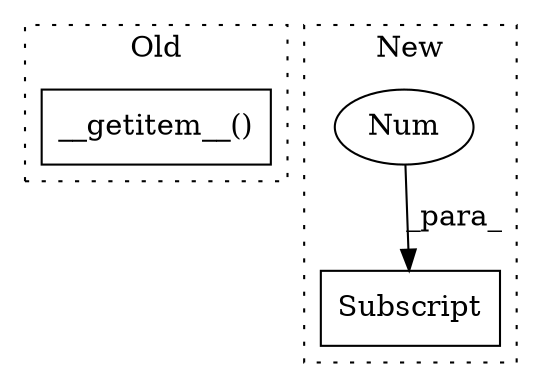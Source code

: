 digraph G {
subgraph cluster0 {
1 [label="__getitem__()" a="75" s="1571,1596" l="24,1" shape="box"];
label = "Old";
style="dotted";
}
subgraph cluster1 {
2 [label="Subscript" a="63" s="1216,0" l="14,0" shape="box"];
3 [label="Num" a="76" s="1228" l="1" shape="ellipse"];
label = "New";
style="dotted";
}
3 -> 2 [label="_para_"];
}